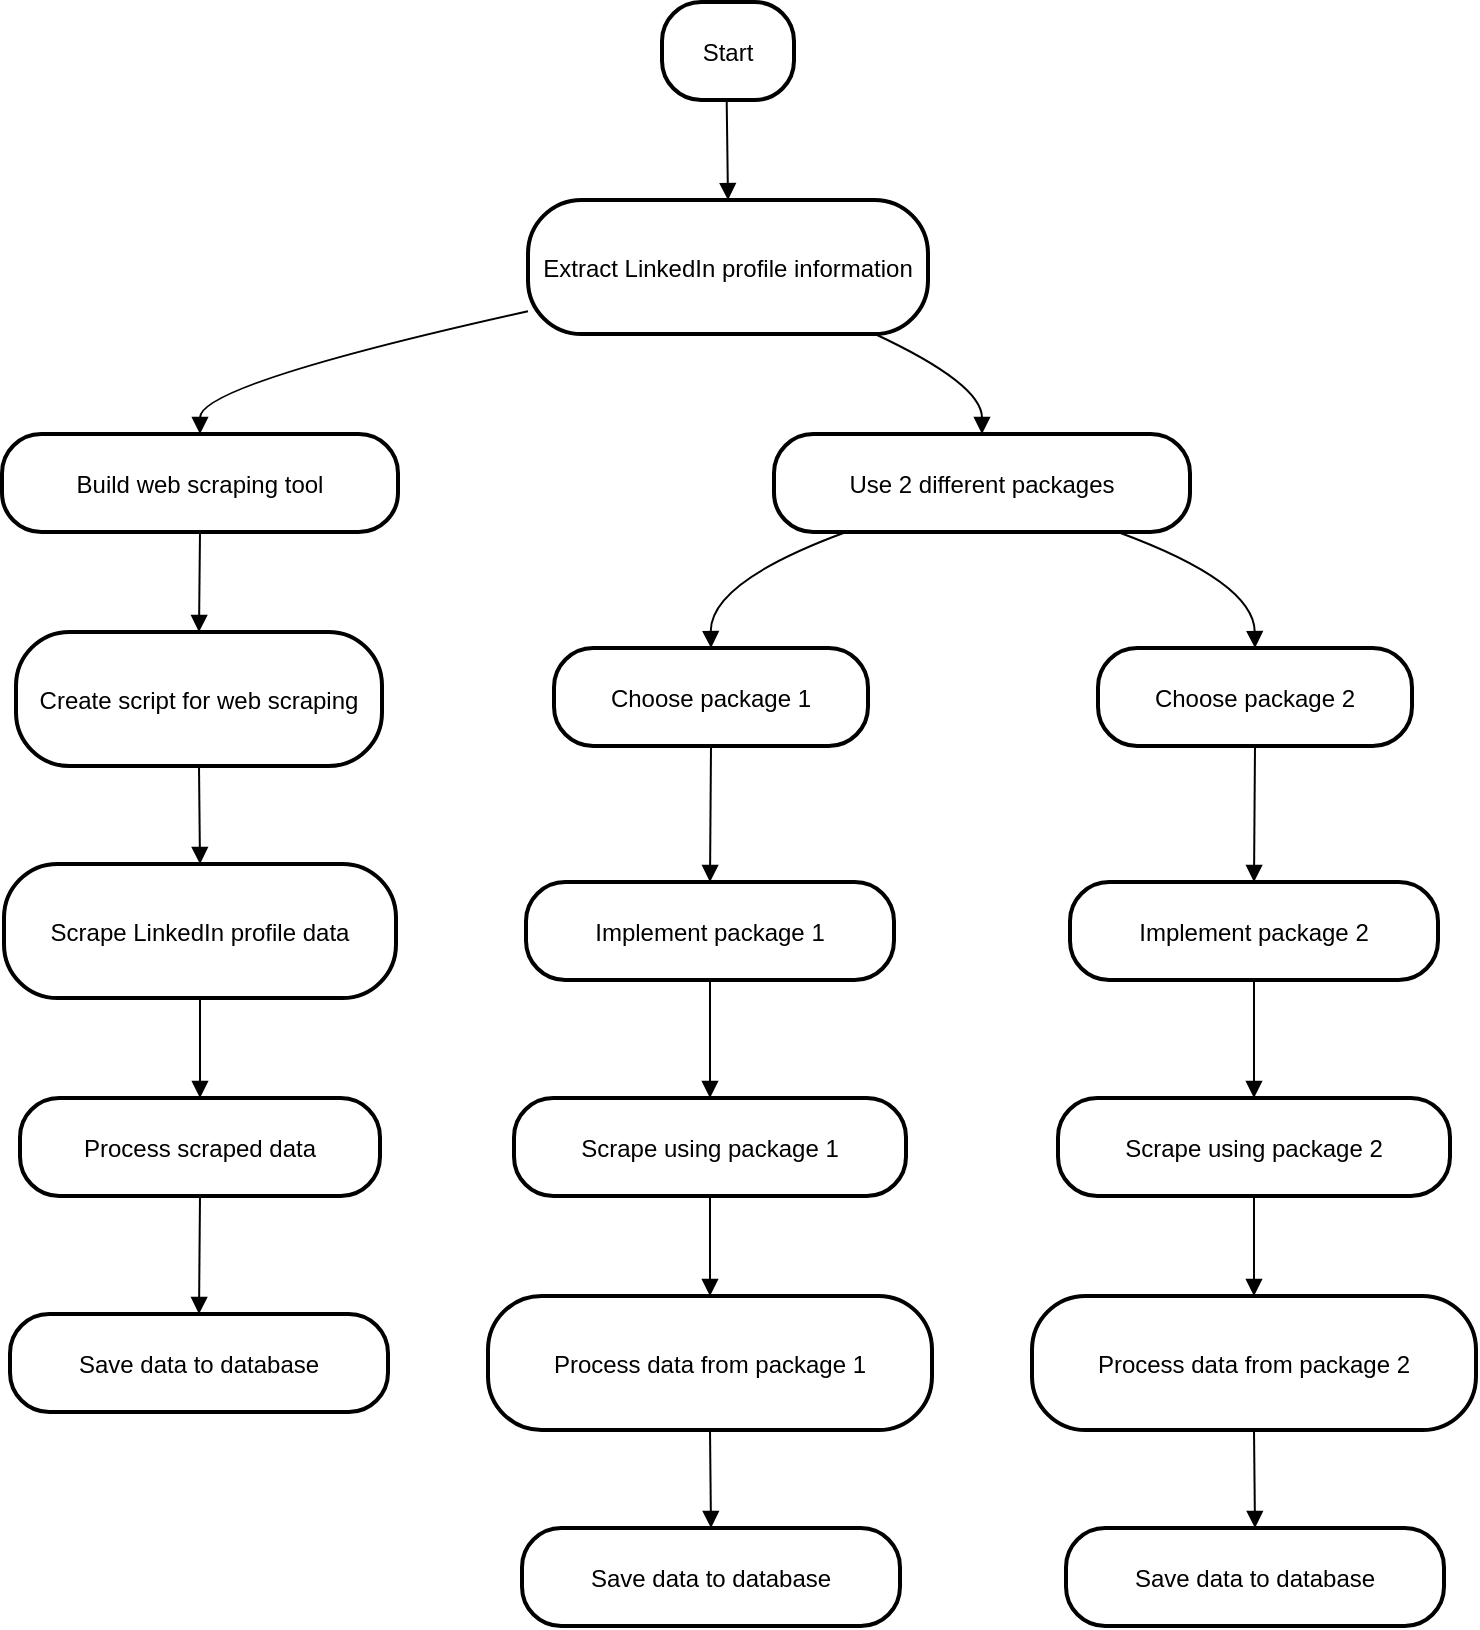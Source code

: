 <mxfile version="24.8.3">
  <diagram name="Page-1" id="3A6tpYPciXZEFQsQFG2L">
    <mxGraphModel>
      <root>
        <mxCell id="0" />
        <mxCell id="1" parent="0" />
        <mxCell id="2" value="Start" style="rounded=1;arcSize=40;strokeWidth=2" vertex="1" parent="1">
          <mxGeometry x="338" y="8" width="66" height="49" as="geometry" />
        </mxCell>
        <mxCell id="3" value="Extract LinkedIn profile information" style="rounded=1;arcSize=40;strokeWidth=2" vertex="1" parent="1">
          <mxGeometry x="271" y="107" width="200" height="67" as="geometry" />
        </mxCell>
        <mxCell id="4" value="Build web scraping tool" style="rounded=1;arcSize=40;strokeWidth=2" vertex="1" parent="1">
          <mxGeometry x="8" y="224" width="198" height="49" as="geometry" />
        </mxCell>
        <mxCell id="5" value="Use 2 different packages" style="rounded=1;arcSize=40;strokeWidth=2" vertex="1" parent="1">
          <mxGeometry x="394" y="224" width="208" height="49" as="geometry" />
        </mxCell>
        <mxCell id="6" value="Create script for web scraping" style="rounded=1;arcSize=40;strokeWidth=2" vertex="1" parent="1">
          <mxGeometry x="15" y="323" width="183" height="67" as="geometry" />
        </mxCell>
        <mxCell id="7" value="Scrape LinkedIn profile data" style="rounded=1;arcSize=40;strokeWidth=2" vertex="1" parent="1">
          <mxGeometry x="9" y="439" width="196" height="67" as="geometry" />
        </mxCell>
        <mxCell id="8" value="Process scraped data" style="rounded=1;arcSize=40;strokeWidth=2" vertex="1" parent="1">
          <mxGeometry x="17" y="556" width="180" height="49" as="geometry" />
        </mxCell>
        <mxCell id="9" value="Save data to database" style="rounded=1;arcSize=40;strokeWidth=2" vertex="1" parent="1">
          <mxGeometry x="12" y="664" width="189" height="49" as="geometry" />
        </mxCell>
        <mxCell id="10" value="Choose package 1" style="rounded=1;arcSize=40;strokeWidth=2" vertex="1" parent="1">
          <mxGeometry x="284" y="331" width="157" height="49" as="geometry" />
        </mxCell>
        <mxCell id="11" value="Choose package 2" style="rounded=1;arcSize=40;strokeWidth=2" vertex="1" parent="1">
          <mxGeometry x="556" y="331" width="157" height="49" as="geometry" />
        </mxCell>
        <mxCell id="12" value="Implement package 1" style="rounded=1;arcSize=40;strokeWidth=2" vertex="1" parent="1">
          <mxGeometry x="270" y="448" width="184" height="49" as="geometry" />
        </mxCell>
        <mxCell id="13" value="Implement package 2" style="rounded=1;arcSize=40;strokeWidth=2" vertex="1" parent="1">
          <mxGeometry x="542" y="448" width="184" height="49" as="geometry" />
        </mxCell>
        <mxCell id="14" value="Scrape using package 1" style="rounded=1;arcSize=40;strokeWidth=2" vertex="1" parent="1">
          <mxGeometry x="264" y="556" width="196" height="49" as="geometry" />
        </mxCell>
        <mxCell id="15" value="Process data from package 1" style="rounded=1;arcSize=40;strokeWidth=2" vertex="1" parent="1">
          <mxGeometry x="251" y="655" width="222" height="67" as="geometry" />
        </mxCell>
        <mxCell id="16" value="Save data to database" style="rounded=1;arcSize=40;strokeWidth=2" vertex="1" parent="1">
          <mxGeometry x="268" y="771" width="189" height="49" as="geometry" />
        </mxCell>
        <mxCell id="17" value="Scrape using package 2" style="rounded=1;arcSize=40;strokeWidth=2" vertex="1" parent="1">
          <mxGeometry x="536" y="556" width="196" height="49" as="geometry" />
        </mxCell>
        <mxCell id="18" value="Process data from package 2" style="rounded=1;arcSize=40;strokeWidth=2" vertex="1" parent="1">
          <mxGeometry x="523" y="655" width="222" height="67" as="geometry" />
        </mxCell>
        <mxCell id="19" value="Save data to database" style="rounded=1;arcSize=40;strokeWidth=2" vertex="1" parent="1">
          <mxGeometry x="540" y="771" width="189" height="49" as="geometry" />
        </mxCell>
        <mxCell id="20" value="" style="curved=1;startArrow=none;endArrow=block;exitX=0.49;exitY=1;entryX=0.5;entryY=0;" edge="1" parent="1" source="2" target="3">
          <mxGeometry relative="1" as="geometry">
            <Array as="points" />
          </mxGeometry>
        </mxCell>
        <mxCell id="21" value="" style="curved=1;startArrow=none;endArrow=block;exitX=0;exitY=0.83;entryX=0.5;entryY=-0.01;" edge="1" parent="1" source="3" target="4">
          <mxGeometry relative="1" as="geometry">
            <Array as="points">
              <mxPoint x="107" y="199" />
            </Array>
          </mxGeometry>
        </mxCell>
        <mxCell id="22" value="" style="curved=1;startArrow=none;endArrow=block;exitX=0.86;exitY=0.99;entryX=0.5;entryY=-0.01;" edge="1" parent="1" source="3" target="5">
          <mxGeometry relative="1" as="geometry">
            <Array as="points">
              <mxPoint x="498" y="199" />
            </Array>
          </mxGeometry>
        </mxCell>
        <mxCell id="23" value="" style="curved=1;startArrow=none;endArrow=block;exitX=0.5;exitY=0.99;entryX=0.5;entryY=-0.01;" edge="1" parent="1" source="4" target="6">
          <mxGeometry relative="1" as="geometry">
            <Array as="points" />
          </mxGeometry>
        </mxCell>
        <mxCell id="24" value="" style="curved=1;startArrow=none;endArrow=block;exitX=0.5;exitY=0.99;entryX=0.5;entryY=0;" edge="1" parent="1" source="6" target="7">
          <mxGeometry relative="1" as="geometry">
            <Array as="points" />
          </mxGeometry>
        </mxCell>
        <mxCell id="25" value="" style="curved=1;startArrow=none;endArrow=block;exitX=0.5;exitY=1;entryX=0.5;entryY=0;" edge="1" parent="1" source="7" target="8">
          <mxGeometry relative="1" as="geometry">
            <Array as="points" />
          </mxGeometry>
        </mxCell>
        <mxCell id="26" value="" style="curved=1;startArrow=none;endArrow=block;exitX=0.5;exitY=1;entryX=0.5;entryY=-0.01;" edge="1" parent="1" source="8" target="9">
          <mxGeometry relative="1" as="geometry">
            <Array as="points" />
          </mxGeometry>
        </mxCell>
        <mxCell id="27" value="" style="curved=1;startArrow=none;endArrow=block;exitX=0.18;exitY=0.99;entryX=0.5;entryY=0.01;" edge="1" parent="1" source="5" target="10">
          <mxGeometry relative="1" as="geometry">
            <Array as="points">
              <mxPoint x="362" y="298" />
            </Array>
          </mxGeometry>
        </mxCell>
        <mxCell id="28" value="" style="curved=1;startArrow=none;endArrow=block;exitX=0.82;exitY=0.99;entryX=0.5;entryY=0.01;" edge="1" parent="1" source="5" target="11">
          <mxGeometry relative="1" as="geometry">
            <Array as="points">
              <mxPoint x="634" y="298" />
            </Array>
          </mxGeometry>
        </mxCell>
        <mxCell id="29" value="" style="curved=1;startArrow=none;endArrow=block;exitX=0.5;exitY=1.01;entryX=0.5;entryY=0;" edge="1" parent="1" source="10" target="12">
          <mxGeometry relative="1" as="geometry">
            <Array as="points" />
          </mxGeometry>
        </mxCell>
        <mxCell id="30" value="" style="curved=1;startArrow=none;endArrow=block;exitX=0.5;exitY=1.01;entryX=0.5;entryY=0;" edge="1" parent="1" source="11" target="13">
          <mxGeometry relative="1" as="geometry">
            <Array as="points" />
          </mxGeometry>
        </mxCell>
        <mxCell id="31" value="" style="curved=1;startArrow=none;endArrow=block;exitX=0.5;exitY=1;entryX=0.5;entryY=0;" edge="1" parent="1" source="12" target="14">
          <mxGeometry relative="1" as="geometry">
            <Array as="points" />
          </mxGeometry>
        </mxCell>
        <mxCell id="32" value="" style="curved=1;startArrow=none;endArrow=block;exitX=0.5;exitY=1;entryX=0.5;entryY=0;" edge="1" parent="1" source="14" target="15">
          <mxGeometry relative="1" as="geometry">
            <Array as="points" />
          </mxGeometry>
        </mxCell>
        <mxCell id="33" value="" style="curved=1;startArrow=none;endArrow=block;exitX=0.5;exitY=0.99;entryX=0.5;entryY=0.01;" edge="1" parent="1" source="15" target="16">
          <mxGeometry relative="1" as="geometry">
            <Array as="points" />
          </mxGeometry>
        </mxCell>
        <mxCell id="34" value="" style="curved=1;startArrow=none;endArrow=block;exitX=0.5;exitY=1;entryX=0.5;entryY=0;" edge="1" parent="1" source="13" target="17">
          <mxGeometry relative="1" as="geometry">
            <Array as="points" />
          </mxGeometry>
        </mxCell>
        <mxCell id="35" value="" style="curved=1;startArrow=none;endArrow=block;exitX=0.5;exitY=1;entryX=0.5;entryY=0;" edge="1" parent="1" source="17" target="18">
          <mxGeometry relative="1" as="geometry">
            <Array as="points" />
          </mxGeometry>
        </mxCell>
        <mxCell id="36" value="" style="curved=1;startArrow=none;endArrow=block;exitX=0.5;exitY=0.99;entryX=0.5;entryY=0.01;" edge="1" parent="1" source="18" target="19">
          <mxGeometry relative="1" as="geometry">
            <Array as="points" />
          </mxGeometry>
        </mxCell>
      </root>
    </mxGraphModel>
  </diagram>
</mxfile>
